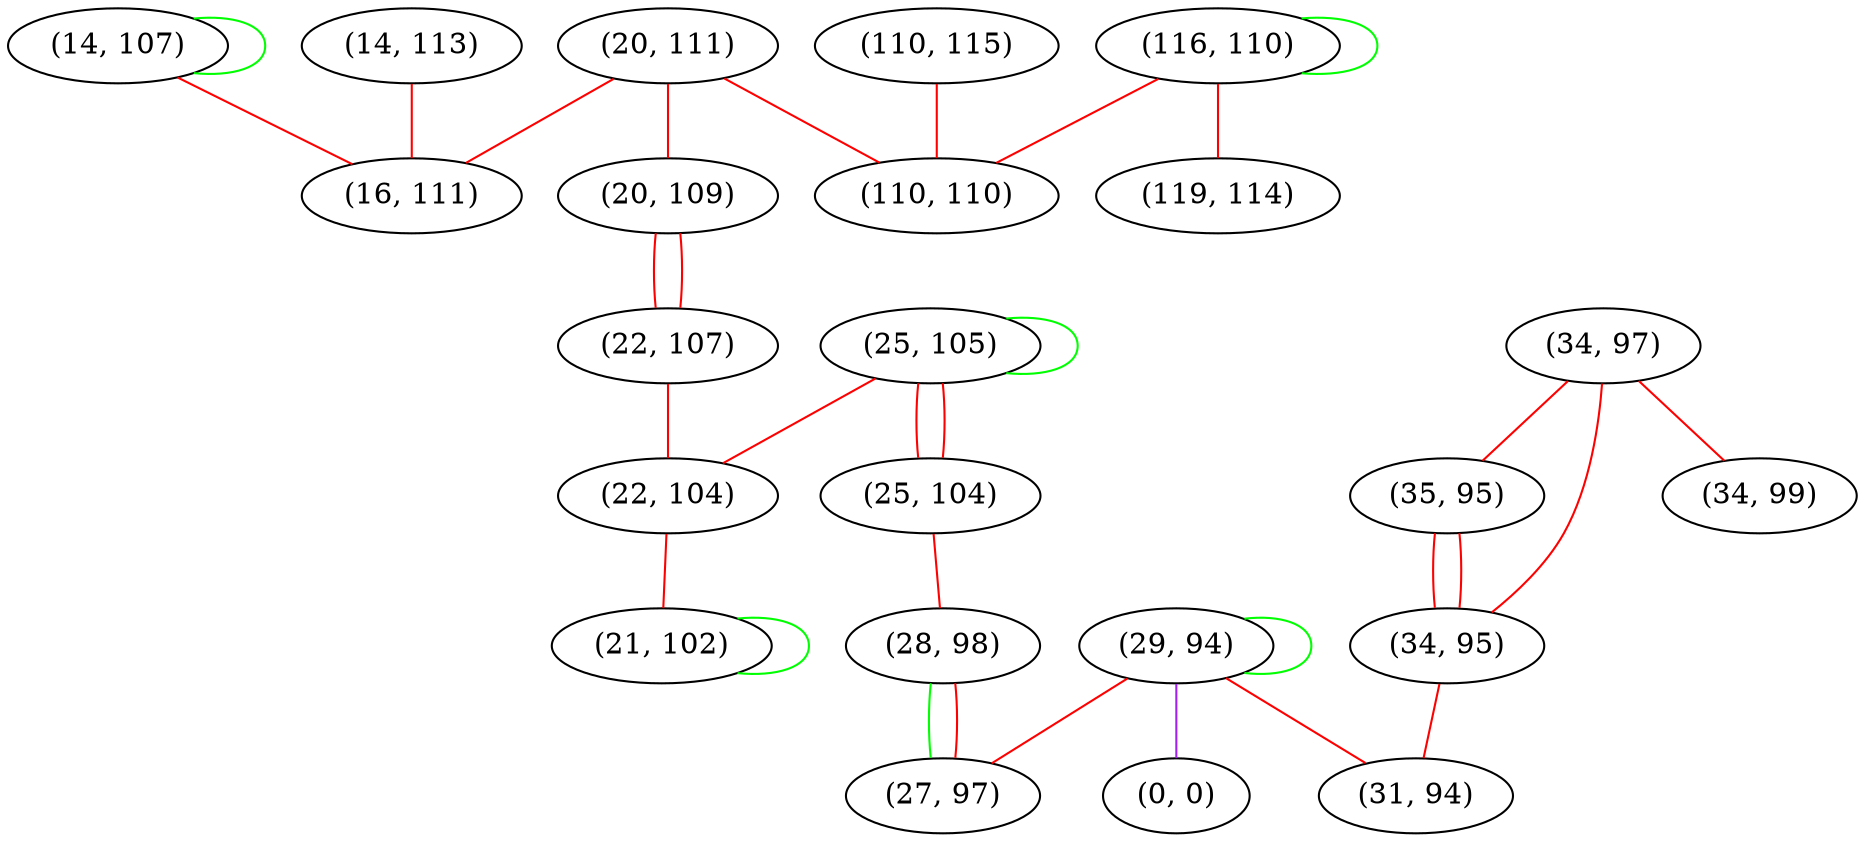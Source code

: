 graph "" {
"(14, 107)";
"(110, 115)";
"(34, 97)";
"(35, 95)";
"(20, 111)";
"(25, 105)";
"(20, 109)";
"(14, 113)";
"(34, 95)";
"(29, 94)";
"(22, 107)";
"(25, 104)";
"(0, 0)";
"(28, 98)";
"(34, 99)";
"(22, 104)";
"(16, 111)";
"(31, 94)";
"(116, 110)";
"(27, 97)";
"(110, 110)";
"(21, 102)";
"(119, 114)";
"(14, 107)" -- "(14, 107)"  [color=green, key=0, weight=2];
"(14, 107)" -- "(16, 111)"  [color=red, key=0, weight=1];
"(110, 115)" -- "(110, 110)"  [color=red, key=0, weight=1];
"(34, 97)" -- "(34, 95)"  [color=red, key=0, weight=1];
"(34, 97)" -- "(35, 95)"  [color=red, key=0, weight=1];
"(34, 97)" -- "(34, 99)"  [color=red, key=0, weight=1];
"(35, 95)" -- "(34, 95)"  [color=red, key=0, weight=1];
"(35, 95)" -- "(34, 95)"  [color=red, key=1, weight=1];
"(20, 111)" -- "(20, 109)"  [color=red, key=0, weight=1];
"(20, 111)" -- "(16, 111)"  [color=red, key=0, weight=1];
"(20, 111)" -- "(110, 110)"  [color=red, key=0, weight=1];
"(25, 105)" -- "(25, 104)"  [color=red, key=0, weight=1];
"(25, 105)" -- "(25, 104)"  [color=red, key=1, weight=1];
"(25, 105)" -- "(22, 104)"  [color=red, key=0, weight=1];
"(25, 105)" -- "(25, 105)"  [color=green, key=0, weight=2];
"(20, 109)" -- "(22, 107)"  [color=red, key=0, weight=1];
"(20, 109)" -- "(22, 107)"  [color=red, key=1, weight=1];
"(14, 113)" -- "(16, 111)"  [color=red, key=0, weight=1];
"(34, 95)" -- "(31, 94)"  [color=red, key=0, weight=1];
"(29, 94)" -- "(29, 94)"  [color=green, key=0, weight=2];
"(29, 94)" -- "(31, 94)"  [color=red, key=0, weight=1];
"(29, 94)" -- "(27, 97)"  [color=red, key=0, weight=1];
"(29, 94)" -- "(0, 0)"  [color=purple, key=0, weight=4];
"(22, 107)" -- "(22, 104)"  [color=red, key=0, weight=1];
"(25, 104)" -- "(28, 98)"  [color=red, key=0, weight=1];
"(28, 98)" -- "(27, 97)"  [color=green, key=0, weight=2];
"(28, 98)" -- "(27, 97)"  [color=red, key=1, weight=1];
"(22, 104)" -- "(21, 102)"  [color=red, key=0, weight=1];
"(116, 110)" -- "(116, 110)"  [color=green, key=0, weight=2];
"(116, 110)" -- "(119, 114)"  [color=red, key=0, weight=1];
"(116, 110)" -- "(110, 110)"  [color=red, key=0, weight=1];
"(21, 102)" -- "(21, 102)"  [color=green, key=0, weight=2];
}
